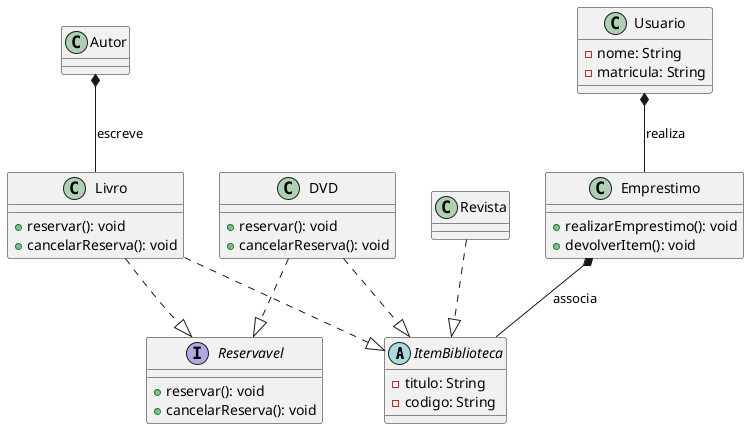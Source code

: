 @startuml
abstract class ItemBiblioteca {
    - titulo: String
    - codigo: String
}

class Livro {
    + reservar(): void
    + cancelarReserva(): void
}

class Revista {
}

class DVD {
    + reservar(): void
    + cancelarReserva(): void
}

class Autor {
}

class Usuario {
    - nome: String
    - matricula: String
}

class Emprestimo {
    + realizarEmprestimo(): void
    + devolverItem(): void
}

interface Reservavel {
    + reservar(): void
    + cancelarReserva(): void
}

' Associações
Autor *-- Livro : escreve
Usuario *-- Emprestimo : realiza
Emprestimo *-- ItemBiblioteca : associa

Livro ..|> ItemBiblioteca
Revista ..|> ItemBiblioteca
DVD ..|> ItemBiblioteca

Livro ..|> Reservavel
DVD ..|> Reservavel

@enduml